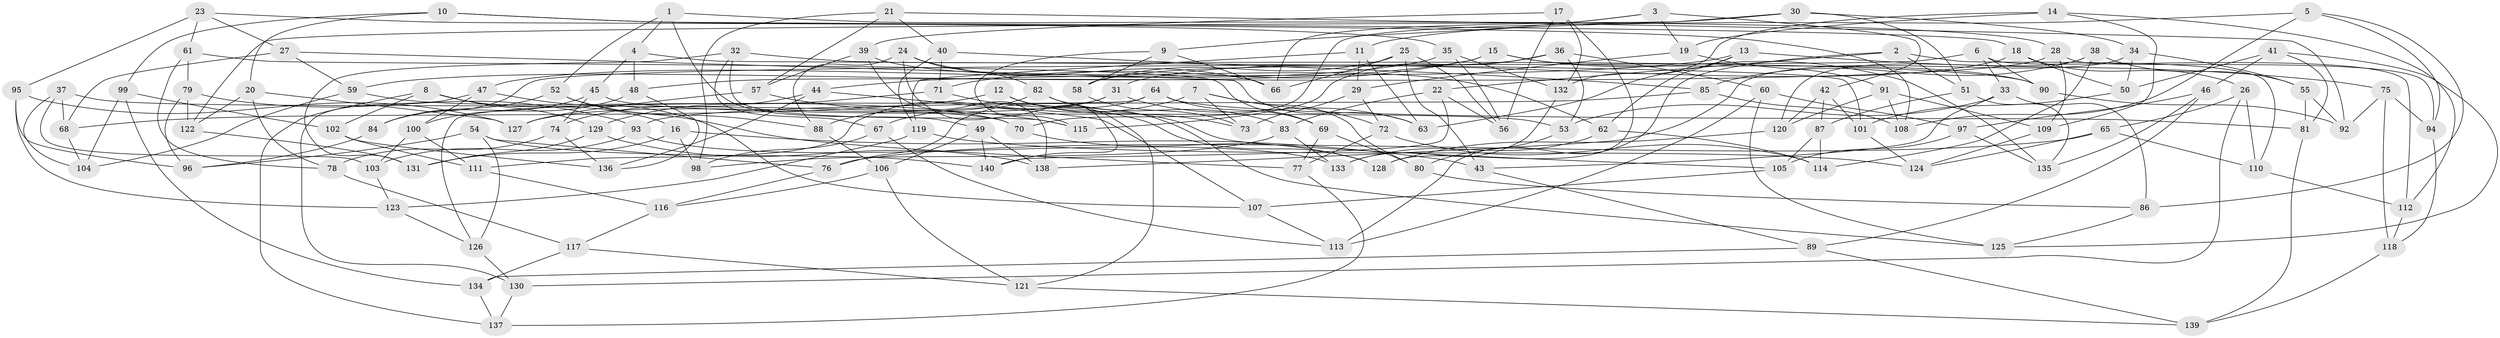 // Generated by graph-tools (version 1.1) at 2025/56/03/09/25 04:56:58]
// undirected, 140 vertices, 280 edges
graph export_dot {
graph [start="1"]
  node [color=gray90,style=filled];
  1;
  2;
  3;
  4;
  5;
  6;
  7;
  8;
  9;
  10;
  11;
  12;
  13;
  14;
  15;
  16;
  17;
  18;
  19;
  20;
  21;
  22;
  23;
  24;
  25;
  26;
  27;
  28;
  29;
  30;
  31;
  32;
  33;
  34;
  35;
  36;
  37;
  38;
  39;
  40;
  41;
  42;
  43;
  44;
  45;
  46;
  47;
  48;
  49;
  50;
  51;
  52;
  53;
  54;
  55;
  56;
  57;
  58;
  59;
  60;
  61;
  62;
  63;
  64;
  65;
  66;
  67;
  68;
  69;
  70;
  71;
  72;
  73;
  74;
  75;
  76;
  77;
  78;
  79;
  80;
  81;
  82;
  83;
  84;
  85;
  86;
  87;
  88;
  89;
  90;
  91;
  92;
  93;
  94;
  95;
  96;
  97;
  98;
  99;
  100;
  101;
  102;
  103;
  104;
  105;
  106;
  107;
  108;
  109;
  110;
  111;
  112;
  113;
  114;
  115;
  116;
  117;
  118;
  119;
  120;
  121;
  122;
  123;
  124;
  125;
  126;
  127;
  128;
  129;
  130;
  131;
  132;
  133;
  134;
  135;
  136;
  137;
  138;
  139;
  140;
  1 -- 28;
  1 -- 4;
  1 -- 52;
  1 -- 49;
  2 -- 110;
  2 -- 51;
  2 -- 22;
  2 -- 113;
  3 -- 9;
  3 -- 19;
  3 -- 66;
  3 -- 42;
  4 -- 45;
  4 -- 101;
  4 -- 48;
  5 -- 94;
  5 -- 11;
  5 -- 86;
  5 -- 108;
  6 -- 84;
  6 -- 33;
  6 -- 112;
  6 -- 90;
  7 -- 80;
  7 -- 67;
  7 -- 73;
  7 -- 72;
  8 -- 102;
  8 -- 129;
  8 -- 137;
  8 -- 16;
  9 -- 66;
  9 -- 58;
  9 -- 140;
  10 -- 20;
  10 -- 99;
  10 -- 18;
  10 -- 108;
  11 -- 29;
  11 -- 119;
  11 -- 63;
  12 -- 68;
  12 -- 121;
  12 -- 73;
  12 -- 105;
  13 -- 44;
  13 -- 63;
  13 -- 62;
  13 -- 75;
  14 -- 112;
  14 -- 109;
  14 -- 132;
  14 -- 19;
  15 -- 71;
  15 -- 135;
  15 -- 59;
  15 -- 90;
  16 -- 131;
  16 -- 98;
  16 -- 43;
  17 -- 39;
  17 -- 132;
  17 -- 56;
  17 -- 128;
  18 -- 31;
  18 -- 26;
  18 -- 50;
  19 -- 29;
  19 -- 91;
  20 -- 127;
  20 -- 122;
  20 -- 78;
  21 -- 98;
  21 -- 40;
  21 -- 57;
  21 -- 92;
  22 -- 56;
  22 -- 83;
  22 -- 140;
  23 -- 27;
  23 -- 95;
  23 -- 61;
  23 -- 35;
  24 -- 115;
  24 -- 88;
  24 -- 82;
  24 -- 66;
  25 -- 58;
  25 -- 56;
  25 -- 66;
  25 -- 43;
  26 -- 110;
  26 -- 65;
  26 -- 130;
  27 -- 63;
  27 -- 59;
  27 -- 68;
  28 -- 94;
  28 -- 109;
  28 -- 48;
  29 -- 73;
  29 -- 72;
  30 -- 122;
  30 -- 70;
  30 -- 51;
  30 -- 34;
  31 -- 63;
  31 -- 127;
  31 -- 111;
  32 -- 115;
  32 -- 67;
  32 -- 131;
  32 -- 90;
  33 -- 53;
  33 -- 43;
  33 -- 86;
  34 -- 50;
  34 -- 55;
  34 -- 138;
  35 -- 56;
  35 -- 47;
  35 -- 132;
  36 -- 115;
  36 -- 53;
  36 -- 60;
  36 -- 58;
  37 -- 103;
  37 -- 70;
  37 -- 68;
  37 -- 104;
  38 -- 85;
  38 -- 114;
  38 -- 55;
  38 -- 120;
  39 -- 57;
  39 -- 138;
  39 -- 62;
  40 -- 119;
  40 -- 85;
  40 -- 71;
  41 -- 81;
  41 -- 50;
  41 -- 46;
  41 -- 125;
  42 -- 120;
  42 -- 101;
  42 -- 87;
  43 -- 89;
  44 -- 74;
  44 -- 107;
  44 -- 136;
  45 -- 53;
  45 -- 74;
  45 -- 84;
  46 -- 135;
  46 -- 97;
  46 -- 89;
  47 -- 130;
  47 -- 107;
  47 -- 100;
  48 -- 136;
  48 -- 100;
  49 -- 106;
  49 -- 138;
  49 -- 140;
  50 -- 101;
  51 -- 87;
  51 -- 135;
  52 -- 88;
  52 -- 84;
  52 -- 77;
  53 -- 80;
  54 -- 140;
  54 -- 96;
  54 -- 126;
  54 -- 76;
  55 -- 81;
  55 -- 92;
  57 -- 115;
  57 -- 127;
  58 -- 73;
  59 -- 70;
  59 -- 104;
  60 -- 97;
  60 -- 113;
  60 -- 125;
  61 -- 69;
  61 -- 79;
  61 -- 78;
  62 -- 114;
  62 -- 133;
  64 -- 126;
  64 -- 69;
  64 -- 81;
  64 -- 76;
  65 -- 124;
  65 -- 110;
  65 -- 76;
  67 -- 113;
  67 -- 98;
  68 -- 104;
  69 -- 77;
  69 -- 80;
  70 -- 128;
  71 -- 129;
  71 -- 128;
  72 -- 114;
  72 -- 77;
  74 -- 78;
  74 -- 136;
  75 -- 118;
  75 -- 92;
  75 -- 94;
  76 -- 116;
  77 -- 137;
  78 -- 117;
  79 -- 93;
  79 -- 122;
  79 -- 96;
  80 -- 86;
  81 -- 139;
  82 -- 125;
  82 -- 88;
  82 -- 83;
  83 -- 98;
  83 -- 133;
  84 -- 96;
  85 -- 93;
  85 -- 108;
  86 -- 125;
  87 -- 114;
  87 -- 105;
  88 -- 106;
  89 -- 139;
  89 -- 134;
  90 -- 92;
  91 -- 120;
  91 -- 109;
  91 -- 108;
  93 -- 103;
  93 -- 133;
  94 -- 118;
  95 -- 127;
  95 -- 96;
  95 -- 123;
  97 -- 105;
  97 -- 135;
  99 -- 102;
  99 -- 134;
  99 -- 104;
  100 -- 103;
  100 -- 111;
  101 -- 124;
  102 -- 136;
  102 -- 111;
  103 -- 123;
  105 -- 107;
  106 -- 116;
  106 -- 121;
  107 -- 113;
  109 -- 124;
  110 -- 112;
  111 -- 116;
  112 -- 118;
  116 -- 117;
  117 -- 134;
  117 -- 121;
  118 -- 139;
  119 -- 123;
  119 -- 124;
  120 -- 128;
  121 -- 139;
  122 -- 131;
  123 -- 126;
  126 -- 130;
  129 -- 138;
  129 -- 131;
  130 -- 137;
  132 -- 133;
  134 -- 137;
}
